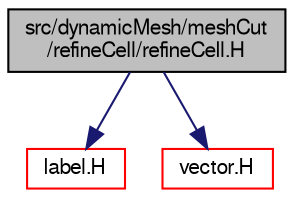 digraph "src/dynamicMesh/meshCut/refineCell/refineCell.H"
{
  bgcolor="transparent";
  edge [fontname="FreeSans",fontsize="10",labelfontname="FreeSans",labelfontsize="10"];
  node [fontname="FreeSans",fontsize="10",shape=record];
  Node0 [label="src/dynamicMesh/meshCut\l/refineCell/refineCell.H",height=0.2,width=0.4,color="black", fillcolor="grey75", style="filled", fontcolor="black"];
  Node0 -> Node1 [color="midnightblue",fontsize="10",style="solid",fontname="FreeSans"];
  Node1 [label="label.H",height=0.2,width=0.4,color="red",URL="$a12371.html"];
  Node0 -> Node7 [color="midnightblue",fontsize="10",style="solid",fontname="FreeSans"];
  Node7 [label="vector.H",height=0.2,width=0.4,color="red",URL="$a12836.html"];
}
